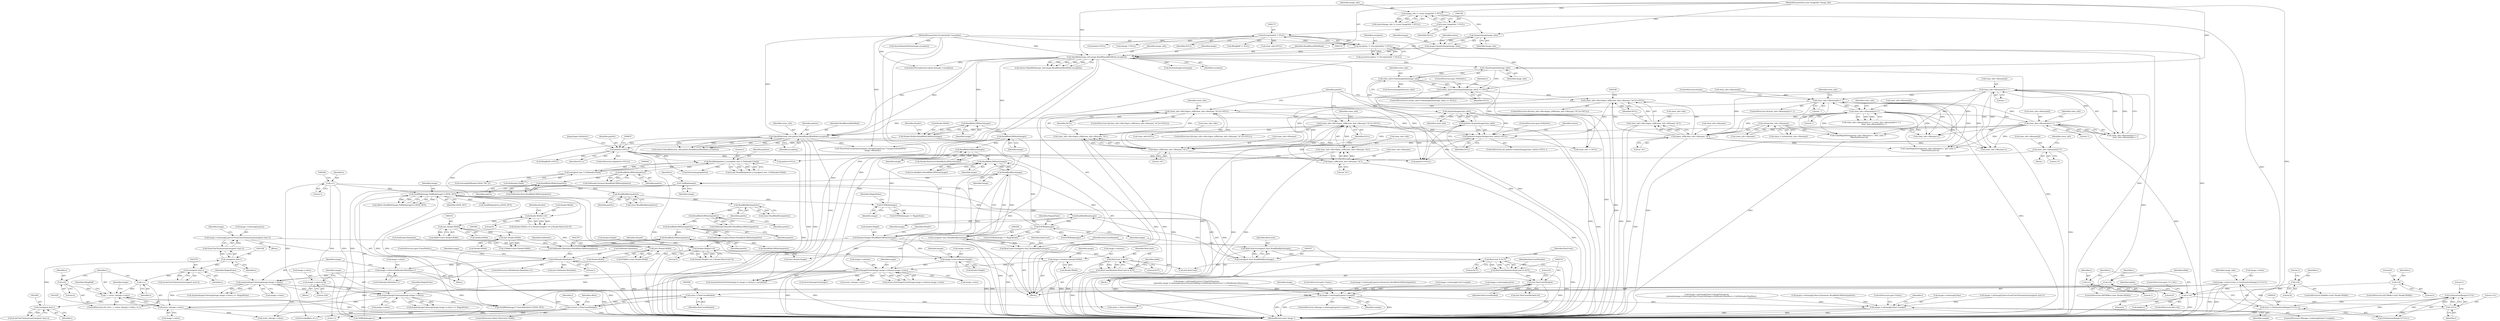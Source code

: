 digraph "0_ImageMagick_f6e9d0d9955e85bdd7540b251cd50d598dacc5e6_7@array" {
"1001048" [label="(Call,image->colormap[i].green=ScaleCharToQuantum((unsigned char) i))"];
"1001056" [label="(Call,ScaleCharToQuantum((unsigned char) i))"];
"1001057" [label="(Call,(unsigned char) i)"];
"1001045" [label="(Call,(unsigned char) i)"];
"1001026" [label="(Call,i < (ssize_t)image->colors)"];
"1001023" [label="(Call,i=0)"];
"1001033" [label="(Call,i++)"];
"1001069" [label="(Call,(unsigned char) i)"];
"1001028" [label="(Call,(ssize_t)image->colors)"];
"1000748" [label="(Call,AcquireImageColormap(image,image->colors))"];
"1000434" [label="(Call,SetImageExtent(image,image->columns,image->rows))"];
"1000332" [label="(Call,EOFBlob(image))"];
"1000328" [label="(Call,ReadBlobByte(image))"];
"1000310" [label="(Call,EOFBlob(image))"];
"1000294" [label="(Call,SeekBlob(image,TellBlob(image)+i,SEEK_SET))"];
"1000297" [label="(Call,TellBlob(image))"];
"1000261" [label="(Call,ReadBlobByte(image))"];
"1000255" [label="(Call,ReadBlobLSBShort(image))"];
"1000229" [label="(Call,ReadBlobLSBShort(image))"];
"1000223" [label="(Call,ReadBlobLSBShort(image))"];
"1000217" [label="(Call,ReadBlobLSBShort(image))"];
"1000189" [label="(Call,OpenBlob(image_info,image,ReadBinaryBlobMode,exception))"];
"1000185" [label="(Call,AcquireImage(image_info))"];
"1000145" [label="(Call,image_info != (const ImageInfo *) NULL)"];
"1000120" [label="(MethodParameterIn,const ImageInfo *image_info)"];
"1000147" [label="(Call,(const ImageInfo *) NULL)"];
"1000183" [label="(Call,image=AcquireImage(image_info))"];
"1000172" [label="(Call,exception != (ExceptionInfo *) NULL)"];
"1000121" [label="(MethodParameterIn,ExceptionInfo *exception)"];
"1000174" [label="(Call,(ExceptionInfo *) NULL)"];
"1000287" [label="(Call,i=(ssize_t) RunCountMasked)"];
"1000289" [label="(Call,(ssize_t) RunCountMasked)"];
"1000273" [label="(Call,(int) RunCountMasked)"];
"1000263" [label="(Call,RunCountMasked=RunCount & 0x7F)"];
"1000265" [label="(Call,RunCount & 0x7F)"];
"1000257" [label="(Call,RunCount=(unsigned char) ReadBlobByte(image))"];
"1000259" [label="(Call,(unsigned char) ReadBlobByte(image))"];
"1000336" [label="(Call,RunCountMasked=RunCount & 0x7F)"];
"1000338" [label="(Call,RunCount & 0x7F)"];
"1000324" [label="(Call,RunCount=(unsigned char) ReadBlobByte(image))"];
"1000326" [label="(Call,(unsigned char) ReadBlobByte(image))"];
"1000278" [label="(Call,i=1)"];
"1000394" [label="(Call,image->columns=Header.Width)"];
"1000378" [label="(Call,(int) Header.Width)"];
"1000365" [label="(Call,(int) Header.Width)"];
"1000352" [label="(Call,(int) Header.Width)"];
"1000233" [label="(Call,Header.Width==0)"];
"1000213" [label="(Call,Header.Width=ReadBlobLSBShort(image))"];
"1000401" [label="(Call,image->rows=Header.Height)"];
"1000239" [label="(Call,Header.Height==0)"];
"1000219" [label="(Call,Header.Height=ReadBlobLSBShort(image))"];
"1000737" [label="(Call,image->colors=PalHeader.MaxIndex+1)"];
"1000731" [label="(Call,PalHeader.MaxIndex<1)"];
"1000696" [label="(Call,PalHeader.MaxIndex=ReadBlobLSBShort(palette))"];
"1000700" [label="(Call,ReadBlobLSBShort(palette))"];
"1000694" [label="(Call,ReadBlobLSBShort(palette))"];
"1000688" [label="(Call,ReadBlobLSBShort(palette))"];
"1000682" [label="(Call,ReadBlobByte(palette))"];
"1000674" [label="(Call,ReadBlobByte(palette))"];
"1000666" [label="(Call,ReadBlobLSBShort(palette))"];
"1000660" [label="(Call,ReadBlobLSBShort(palette))"];
"1000638" [label="(Call,ReadBlob(palette,2,(unsigned char *) PalHeader.FileId))"];
"1000632" [label="(Call,palette!=NULL)"];
"1000612" [label="(Call,OpenBlob(clone_info,palette,ReadBinaryBlobMode,exception))"];
"1000606" [label="(Call,AcquireImage(clone_info))"];
"1000458" [label="(Call,clone_info=CloneImageInfo(image_info))"];
"1000460" [label="(Call,CloneImageInfo(image_info))"];
"1000604" [label="(Call,palette=AcquireImage(clone_info))"];
"1000603" [label="(Call,(palette=AcquireImage(clone_info))==NULL)"];
"1000582" [label="(Call,(clone_info->file=fopen_utf8(clone_info->filename,\"rb\"))==NULL)"];
"1000583" [label="(Call,clone_info->file=fopen_utf8(clone_info->filename,\"rb\"))"];
"1000587" [label="(Call,fopen_utf8(clone_info->filename,\"rb\"))"];
"1000574" [label="(Call,clone_info->filename[i]='\0')"];
"1000567" [label="(Call,fopen_utf8(clone_info->filename,\"rb\"))"];
"1000508" [label="(Call,clone_info->filename[i]==':')"];
"1000501" [label="(Call,clone_info->filename[i]=='\\')"];
"1000493" [label="(Call,clone_info->filename[i]=='/')"];
"1000482" [label="(Call,clone_info->filename[i]=='.')"];
"1000540" [label="(Call,fopen_utf8(clone_info->filename,\"rb\"))"];
"1000468" [label="(Call,strlen(clone_info->filename))"];
"1000562" [label="(Call,(clone_info->file=fopen_utf8(clone_info->filename,\"rb\"))==NULL)"];
"1000563" [label="(Call,clone_info->file=fopen_utf8(clone_info->filename,\"rb\"))"];
"1000535" [label="(Call,(clone_info->file=fopen_utf8(clone_info->filename,\"rb\"))==NULL)"];
"1000536" [label="(Call,clone_info->file=fopen_utf8(clone_info->filename,\"rb\"))"];
"1000457" [label="(Call,(clone_info=CloneImageInfo(image_info)) == NULL)"];
"1000641" [label="(Call,(unsigned char *) PalHeader.FileId)"];
"1000413" [label="(Call,image->colors=(size_t) (GetQuantumRange(1UL*i)+1))"];
"1000417" [label="(Call,(size_t) (GetQuantumRange(1UL*i)+1))"];
"1000420" [label="(Call,GetQuantumRange(1UL*i))"];
"1000421" [label="(Call,1UL*i)"];
"1000387" [label="(Call,i==0)"];
"1000383" [label="(Call,i=1)"];
"1000346" [label="(Call,i=0)"];
"1000357" [label="(Call,i=8)"];
"1000370" [label="(Call,i=4)"];
"1001011" [label="(Call,AcquireImageColormap(image,image->colors))"];
"1001004" [label="(Call,image->colors=256)"];
"1001290" [label="(Call,image->colormap[i].green!=sample)"];
"1001301" [label="(Call,image->colormap[i].blue!=sample)"];
"1000265" [label="(Call,RunCount & 0x7F)"];
"1000739" [label="(Identifier,image)"];
"1000309" [label="(Call,EOFBlob(image) != MagickFalse)"];
"1000299" [label="(Identifier,i)"];
"1000360" [label="(ControlStructure,if(2*ldblk==(int) Header.Width))"];
"1000340" [label="(Literal,0x7F)"];
"1000541" [label="(Call,clone_info->filename)"];
"1000423" [label="(Identifier,i)"];
"1001025" [label="(Literal,0)"];
"1000414" [label="(Call,image->colors)"];
"1001309" [label="(Identifier,sample)"];
"1000635" [label="(Block,)"];
"1000176" [label="(Identifier,NULL)"];
"1000218" [label="(Identifier,image)"];
"1000540" [label="(Call,fopen_utf8(clone_info->filename,\"rb\"))"];
"1000616" [label="(Identifier,exception)"];
"1000749" [label="(Identifier,image)"];
"1000403" [label="(Identifier,image)"];
"1000227" [label="(Identifier,Header)"];
"1000373" [label="(ControlStructure,if(8*ldblk==(int) Header.Width))"];
"1000434" [label="(Call,SetImageExtent(image,image->columns,image->rows))"];
"1000187" [label="(Call,status=OpenBlob(image_info,image,ReadBinaryBlobMode,exception))"];
"1000459" [label="(Identifier,clone_info)"];
"1000394" [label="(Call,image->columns=Header.Width)"];
"1001301" [label="(Call,image->colormap[i].blue!=sample)"];
"1000522" [label="(Call,CopyMagickString(clone_info->filename+i,\".PAL\",(size_t)\n    (MaxTextExtent-i)))"];
"1000237" [label="(Literal,0)"];
"1001395" [label="(Call,SyncAuthenticPixels(image,exception))"];
"1000501" [label="(Call,clone_info->filename[i]=='\\')"];
"1000287" [label="(Call,i=(ssize_t) RunCountMasked)"];
"1000255" [label="(Call,ReadBlobLSBShort(image))"];
"1000264" [label="(Identifier,RunCountMasked)"];
"1000146" [label="(Identifier,image_info)"];
"1000325" [label="(Identifier,RunCount)"];
"1000706" [label="(Call,ReadBlobLSBShort(palette))"];
"1000614" [label="(Identifier,palette)"];
"1000221" [label="(Identifier,Header)"];
"1001432" [label="(Call,ThrowFileException(exception,CorruptImageError,\"UnexpectedEndOfFile\",\n      image->filename))"];
"1000436" [label="(Call,image->columns)"];
"1000229" [label="(Call,ReadBlobLSBShort(image))"];
"1000332" [label="(Call,EOFBlob(image))"];
"1001045" [label="(Call,(unsigned char) i)"];
"1001342" [label="(Call,(ssize_t)image->rows)"];
"1000741" [label="(Call,PalHeader.MaxIndex+1)"];
"1000392" [label="(Identifier,depth)"];
"1000316" [label="(Call,i+1)"];
"1001420" [label="(Call,clone_info != NULL)"];
"1000283" [label="(Call,(int) RunCount)"];
"1000432" [label="(Call,status=SetImageExtent(image,image->columns,image->rows))"];
"1000695" [label="(Identifier,palette)"];
"1000225" [label="(Call,Header.Reserved=ReadBlobLSBShort(image))"];
"1000263" [label="(Call,RunCountMasked=RunCount & 0x7F)"];
"1001107" [label="(Call,(int) Header.Height)"];
"1000534" [label="(ControlStructure,if((clone_info->file=fopen_utf8(clone_info->filename,\"rb\"))==NULL))"];
"1000350" [label="(Call,ldblk==(int) Header.Width)"];
"1000488" [label="(Literal,'.')"];
"1000514" [label="(Literal,':')"];
"1000604" [label="(Call,palette=AcquireImage(clone_info))"];
"1000731" [label="(Call,PalHeader.MaxIndex<1)"];
"1000312" [label="(Identifier,MagickFalse)"];
"1000580" [label="(Literal,'\0')"];
"1001047" [label="(Identifier,i)"];
"1000324" [label="(Call,RunCount=(unsigned char) ReadBlobByte(image))"];
"1000507" [label="(Literal,'\\')"];
"1000730" [label="(ControlStructure,if(PalHeader.MaxIndex<1))"];
"1000582" [label="(Call,(clone_info->file=fopen_utf8(clone_info->filename,\"rb\"))==NULL)"];
"1000509" [label="(Call,clone_info->filename[i])"];
"1000298" [label="(Identifier,image)"];
"1000499" [label="(Literal,'/')"];
"1000563" [label="(Call,clone_info->file=fopen_utf8(clone_info->filename,\"rb\"))"];
"1000388" [label="(Identifier,i)"];
"1000577" [label="(Identifier,clone_info)"];
"1000405" [label="(Call,Header.Height)"];
"1000281" [label="(ControlStructure,if((int) RunCount<0x80))"];
"1000571" [label="(Literal,\"rb\")"];
"1000640" [label="(Literal,2)"];
"1000674" [label="(Call,ReadBlobByte(palette))"];
"1001263" [label="(Call,(ssize_t)image->colors)"];
"1000289" [label="(Call,(ssize_t) RunCountMasked)"];
"1000603" [label="(Call,(palette=AcquireImage(clone_info))==NULL)"];
"1001060" [label="(Call,image->colormap[i].blue=ScaleCharToQuantum((unsigned char) i))"];
"1001059" [label="(Identifier,i)"];
"1000750" [label="(Call,image->colors)"];
"1000352" [label="(Call,(int) Header.Width)"];
"1000595" [label="(Identifier,clone_info)"];
"1000387" [label="(Call,i==0)"];
"1000184" [label="(Identifier,image)"];
"1000188" [label="(Identifier,status)"];
"1000998" [label="(JumpTarget,NoPalette:)"];
"1000338" [label="(Call,RunCount & 0x7F)"];
"1000390" [label="(ControlStructure,goto CUT_KO;)"];
"1000896" [label="(Call,image->colormap[i].green=(Quantum) ReadBlobLSBShort(palette))"];
"1001090" [label="(Call,SeekBlob(image,6 /*sizeof(Header)*/,SEEK_SET))"];
"1000296" [label="(Call,TellBlob(image)+i)"];
"1000536" [label="(Call,clone_info->file=fopen_utf8(clone_info->filename,\"rb\"))"];
"1000214" [label="(Call,Header.Width)"];
"1000800" [label="(Call,(int) PalHeader.MaxIndex)"];
"1000572" [label="(Identifier,NULL)"];
"1000190" [label="(Identifier,image_info)"];
"1000502" [label="(Call,clone_info->filename[i])"];
"1000697" [label="(Call,PalHeader.MaxIndex)"];
"1000419" [label="(Call,GetQuantumRange(1UL*i)+1)"];
"1000492" [label="(Call,clone_info->filename[i]=='/' || clone_info->filename[i]=='\\' ||\n         clone_info->filename[i]==':')"];
"1000185" [label="(Call,AcquireImage(image_info))"];
"1000585" [label="(Identifier,clone_info)"];
"1001279" [label="(Call,image->colormap[i].red!=sample)"];
"1000239" [label="(Call,Header.Height==0)"];
"1000311" [label="(Identifier,image)"];
"1000633" [label="(Identifier,palette)"];
"1000372" [label="(Literal,4)"];
"1000371" [label="(Identifier,i)"];
"1000700" [label="(Call,ReadBlobLSBShort(palette))"];
"1000347" [label="(Identifier,i)"];
"1000220" [label="(Call,Header.Height)"];
"1001057" [label="(Call,(unsigned char) i)"];
"1000460" [label="(Call,CloneImageInfo(image_info))"];
"1000435" [label="(Identifier,image)"];
"1000481" [label="(ControlStructure,if(clone_info->filename[i]=='.'))"];
"1000189" [label="(Call,OpenBlob(image_info,image,ReadBinaryBlobMode,exception))"];
"1000300" [label="(Identifier,SEEK_SET)"];
"1000458" [label="(Call,clone_info=CloneImageInfo(image_info))"];
"1000968" [label="(Call,image->colormap[i].blue=ClampToQuantum\n                (((double)image->colormap[i].blue*QuantumRange+(PalHeader.MaxBlue>>1))/PalHeader.MaxBlue))"];
"1000122" [label="(Block,)"];
"1000583" [label="(Call,clone_info->file=fopen_utf8(clone_info->filename,\"rb\"))"];
"1000523" [label="(Call,clone_info->filename+i)"];
"1001429" [label="(Call,EOFBlob(image))"];
"1000591" [label="(Literal,\"rb\")"];
"1000688" [label="(Call,ReadBlobLSBShort(palette))"];
"1000596" [label="(Call,DestroyImageInfo(clone_info))"];
"1001008" [label="(Literal,256)"];
"1000201" [label="(Call,DestroyImageList(image))"];
"1000947" [label="(Call,image->colormap[i].blue=(Quantum) ReadBlobLSBShort(palette))"];
"1001056" [label="(Call,ScaleCharToQuantum((unsigned char) i))"];
"1000638" [label="(Call,ReadBlob(palette,2,(unsigned char *) PalHeader.FileId))"];
"1000336" [label="(Call,RunCountMasked=RunCount & 0x7F)"];
"1000243" [label="(Literal,0)"];
"1001010" [label="(Call,AcquireImageColormap(image,image->colors) == MagickFalse)"];
"1000321" [label="(Call,(ssize_t) RunCountMasked)"];
"1000213" [label="(Call,Header.Width=ReadBlobLSBShort(image))"];
"1001048" [label="(Call,image->colormap[i].green=ScaleCharToQuantum((unsigned char) i))"];
"1000482" [label="(Call,clone_info->filename[i]=='.')"];
"1000631" [label="(ControlStructure,if(palette!=NULL))"];
"1001027" [label="(Identifier,i)"];
"1000384" [label="(Identifier,i)"];
"1000329" [label="(Identifier,image)"];
"1000383" [label="(Call,i=1)"];
"1000747" [label="(Call,AcquireImageColormap(image,image->colors) == MagickFalse)"];
"1000607" [label="(Identifier,clone_info)"];
"1001049" [label="(Call,image->colormap[i].green)"];
"1000439" [label="(Call,image->rows)"];
"1000376" [label="(Literal,8)"];
"1000461" [label="(Identifier,image_info)"];
"1000639" [label="(Identifier,palette)"];
"1000261" [label="(Call,ReadBlobByte(image))"];
"1000689" [label="(Identifier,palette)"];
"1001352" [label="(Call,QueueAuthenticPixels(image,0,i,image->columns,1,exception))"];
"1000232" [label="(Call,Header.Width==0 || Header.Height==0 || Header.Reserved!=0)"];
"1000550" [label="(Call,clone_info->filename+i)"];
"1000230" [label="(Identifier,image)"];
"1001300" [label="(ControlStructure,if(image->colormap[i].blue!=sample))"];
"1000545" [label="(Identifier,NULL)"];
"1000173" [label="(Identifier,exception)"];
"1000276" [label="(Literal,0)"];
"1000575" [label="(Call,clone_info->filename[i])"];
"1000186" [label="(Identifier,image_info)"];
"1001071" [label="(Identifier,i)"];
"1000191" [label="(Identifier,image)"];
"1000605" [label="(Identifier,palette)"];
"1001005" [label="(Call,image->colors)"];
"1000592" [label="(Identifier,NULL)"];
"1000694" [label="(Call,ReadBlobLSBShort(palette))"];
"1000219" [label="(Call,Header.Height=ReadBlobLSBShort(image))"];
"1000172" [label="(Call,exception != (ExceptionInfo *) NULL)"];
"1000204" [label="(Call,(Image *) NULL)"];
"1000490" [label="(ControlStructure,break;)"];
"1000612" [label="(Call,OpenBlob(clone_info,palette,ReadBinaryBlobMode,exception))"];
"1001402" [label="(Call,BImgBuff != NULL)"];
"1001064" [label="(Identifier,image)"];
"1000562" [label="(Call,(clone_info->file=fopen_utf8(clone_info->filename,\"rb\"))==NULL)"];
"1000380" [label="(Call,Header.Width)"];
"1000365" [label="(Call,(int) Header.Width)"];
"1001034" [label="(Identifier,i)"];
"1000331" [label="(Call,EOFBlob(image) != MagickFalse)"];
"1000696" [label="(Call,PalHeader.MaxIndex=ReadBlobLSBShort(palette))"];
"1000672" [label="(Call,(char) ReadBlobByte(palette))"];
"1000374" [label="(Call,8*ldblk==(int) Header.Width)"];
"1000500" [label="(Call,clone_info->filename[i]=='\\' ||\n         clone_info->filename[i]==':')"];
"1001003" [label="(Block,)"];
"1000361" [label="(Call,2*ldblk==(int) Header.Width)"];
"1000660" [label="(Call,ReadBlobLSBShort(palette))"];
"1000171" [label="(Call,assert(exception != (ExceptionInfo *) NULL))"];
"1000662" [label="(Call,PalHeader.Size=ReadBlobLSBShort(palette))"];
"1000402" [label="(Call,image->rows)"];
"1000466" [label="(Call,(ssize_t) strlen(clone_info->filename))"];
"1000410" [label="(Identifier,image)"];
"1000615" [label="(Identifier,ReadBinaryBlobMode)"];
"1001011" [label="(Call,AcquireImageColormap(image,image->colors))"];
"1000454" [label="(Call,DestroyImageList(image))"];
"1001033" [label="(Call,i++)"];
"1000748" [label="(Call,AcquireImageColormap(image,image->colors))"];
"1001289" [label="(ControlStructure,if(image->colormap[i].green!=sample))"];
"1000648" [label="(Call,strncmp(PalHeader.FileId,\"AH\",2))"];
"1001028" [label="(Call,(ssize_t)image->colors)"];
"1000234" [label="(Call,Header.Width)"];
"1000233" [label="(Call,Header.Width==0)"];
"1000386" [label="(ControlStructure,if(i==0))"];
"1000735" [label="(Literal,1)"];
"1000279" [label="(Identifier,i)"];
"1000398" [label="(Call,Header.Width)"];
"1000683" [label="(Identifier,palette)"];
"1001310" [label="(ControlStructure,goto Finish;)"];
"1000456" [label="(ControlStructure,if ((clone_info=CloneImageInfo(image_info)) == NULL))"];
"1000217" [label="(Call,ReadBlobLSBShort(image))"];
"1000349" [label="(ControlStructure,if(ldblk==(int) Header.Width))"];
"1000701" [label="(Identifier,palette)"];
"1000183" [label="(Call,image=AcquireImage(image_info))"];
"1000611" [label="(Identifier,status)"];
"1000401" [label="(Call,image->rows=Header.Height)"];
"1000272" [label="(Call,(int) RunCountMasked!=0)"];
"1000291" [label="(Identifier,RunCountMasked)"];
"1000413" [label="(Call,image->colors=(size_t) (GetQuantumRange(1UL*i)+1))"];
"1000834" [label="(Call,SeekBlob(palette,j,SEEK_SET))"];
"1000351" [label="(Identifier,ldblk)"];
"1000636" [label="(Call,(void) ReadBlob(palette,2,(unsigned char *) PalHeader.FileId))"];
"1000378" [label="(Call,(int) Header.Width)"];
"1001446" [label="(MethodReturn,static Image *)"];
"1000420" [label="(Call,GetQuantumRange(1UL*i))"];
"1001012" [label="(Identifier,image)"];
"1000483" [label="(Call,clone_info->filename[i])"];
"1001290" [label="(Call,image->colormap[i].green!=sample)"];
"1000564" [label="(Call,clone_info->file)"];
"1000587" [label="(Call,fopen_utf8(clone_info->filename,\"rb\"))"];
"1000174" [label="(Call,(ExceptionInfo *) NULL)"];
"1001298" [label="(Identifier,sample)"];
"1000643" [label="(Call,PalHeader.FileId)"];
"1000704" [label="(Identifier,PalHeader)"];
"1000561" [label="(ControlStructure,if((clone_info->file=fopen_utf8(clone_info->filename,\"rb\"))==NULL))"];
"1000273" [label="(Call,(int) RunCountMasked)"];
"1000149" [label="(Identifier,NULL)"];
"1001016" [label="(Identifier,MagickFalse)"];
"1000192" [label="(Identifier,ReadBinaryBlobMode)"];
"1000428" [label="(Identifier,image_info)"];
"1000257" [label="(Call,RunCount=(unsigned char) ReadBlobByte(image))"];
"1000367" [label="(Call,Header.Width)"];
"1000339" [label="(Identifier,RunCount)"];
"1000223" [label="(Call,ReadBlobLSBShort(image))"];
"1000193" [label="(Identifier,exception)"];
"1000537" [label="(Call,clone_info->file)"];
"1000294" [label="(Call,SeekBlob(image,TellBlob(image)+i,SEEK_SET))"];
"1000266" [label="(Identifier,RunCount)"];
"1000549" [label="(Call,CopyMagickString(clone_info->filename+i,\".pal\",(size_t)\n        (MaxTextExtent-i)))"];
"1000609" [label="(ControlStructure,goto NoPalette;)"];
"1000469" [label="(Call,clone_info->filename)"];
"1000277" [label="(Block,)"];
"1000738" [label="(Call,image->colors)"];
"1000262" [label="(Identifier,image)"];
"1000736" [label="(ControlStructure,goto ErasePalette;)"];
"1000535" [label="(Call,(clone_info->file=fopen_utf8(clone_info->filename,\"rb\"))==NULL)"];
"1000447" [label="(Call,InheritException(exception,&image->exception))"];
"1000328" [label="(Call,ReadBlobByte(image))"];
"1000494" [label="(Call,clone_info->filename[i])"];
"1000732" [label="(Call,PalHeader.MaxIndex)"];
"1000363" [label="(Literal,2)"];
"1000690" [label="(Call,PalHeader.GraphicsMode=ReadBlobLSBShort(palette))"];
"1000357" [label="(Call,i=8)"];
"1001030" [label="(Call,image->colors)"];
"1000667" [label="(Identifier,palette)"];
"1000656" [label="(Call,PalHeader.Version=ReadBlobLSBShort(palette))"];
"1000680" [label="(Call,(char) ReadBlobByte(palette))"];
"1001000" [label="(Call,palette==NULL)"];
"1000389" [label="(Literal,0)"];
"1000275" [label="(Identifier,RunCountMasked)"];
"1001022" [label="(ControlStructure,for (i=0; i < (ssize_t)image->colors; i++))"];
"1000544" [label="(Literal,\"rb\")"];
"1000256" [label="(Identifier,image)"];
"1000588" [label="(Call,clone_info->filename)"];
"1000326" [label="(Call,(unsigned char) ReadBlobByte(image))"];
"1000504" [label="(Identifier,clone_info)"];
"1000241" [label="(Identifier,Header)"];
"1000608" [label="(Identifier,NULL)"];
"1000267" [label="(Literal,0x7F)"];
"1000269" [label="(Identifier,ldblk)"];
"1001026" [label="(Call,i < (ssize_t)image->colors)"];
"1001035" [label="(Block,)"];
"1000462" [label="(Identifier,NULL)"];
"1000292" [label="(Call,offset=SeekBlob(image,TellBlob(image)+i,SEEK_SET))"];
"1000568" [label="(Call,clone_info->filename)"];
"1000465" [label="(Identifier,i)"];
"1000144" [label="(Call,assert(image_info != (const ImageInfo *) NULL))"];
"1000417" [label="(Call,(size_t) (GetQuantumRange(1UL*i)+1))"];
"1000240" [label="(Call,Header.Height)"];
"1000684" [label="(Call,PalHeader.BoardID=ReadBlobLSBShort(palette))"];
"1000293" [label="(Identifier,offset)"];
"1000391" [label="(Call,depth=i)"];
"1000314" [label="(Call,EncodedByte-=i+1)"];
"1000238" [label="(Call,Header.Height==0 || Header.Reserved!=0)"];
"1000395" [label="(Call,image->columns)"];
"1000358" [label="(Identifier,i)"];
"1001040" [label="(Identifier,image)"];
"1000288" [label="(Identifier,i)"];
"1000511" [label="(Identifier,clone_info)"];
"1000463" [label="(ControlStructure,goto NoPalette;)"];
"1000359" [label="(Literal,8)"];
"1000682" [label="(Call,ReadBlobByte(palette))"];
"1000310" [label="(Call,EOFBlob(image))"];
"1000573" [label="(Block,)"];
"1000496" [label="(Identifier,clone_info)"];
"1000337" [label="(Identifier,RunCountMasked)"];
"1000675" [label="(Identifier,palette)"];
"1000334" [label="(Identifier,MagickFalse)"];
"1001024" [label="(Identifier,i)"];
"1001269" [label="(Identifier,i)"];
"1000295" [label="(Identifier,image)"];
"1001044" [label="(Call,ScaleCharToQuantum((unsigned char) i))"];
"1000121" [label="(MethodParameterIn,ExceptionInfo *exception)"];
"1000737" [label="(Call,image->colors=PalHeader.MaxIndex+1)"];
"1000145" [label="(Call,image_info != (const ImageInfo *) NULL)"];
"1000508" [label="(Call,clone_info->filename[i]==':')"];
"1000348" [label="(Literal,0)"];
"1001073" [label="(Identifier,BImgBuff)"];
"1000613" [label="(Identifier,clone_info)"];
"1000346" [label="(Call,i=0)"];
"1000627" [label="(Call,palette=NULL)"];
"1000602" [label="(ControlStructure,if( (palette=AcquireImage(clone_info))==NULL ))"];
"1001023" [label="(Call,i=0)"];
"1000370" [label="(Call,i=4)"];
"1000224" [label="(Identifier,image)"];
"1000493" [label="(Call,clone_info->filename[i]=='/')"];
"1001004" [label="(Call,image->colors=256)"];
"1000574" [label="(Call,clone_info->filename[i]='\0')"];
"1000210" [label="(Call,clone_info=NULL)"];
"1000246" [label="(Identifier,Header)"];
"1000634" [label="(Identifier,NULL)"];
"1000468" [label="(Call,strlen(clone_info->filename))"];
"1000584" [label="(Call,clone_info->file)"];
"1000661" [label="(Identifier,palette)"];
"1001291" [label="(Call,image->colormap[i].green)"];
"1000333" [label="(Identifier,image)"];
"1000421" [label="(Call,1UL*i)"];
"1000632" [label="(Call,palette!=NULL)"];
"1000753" [label="(Identifier,MagickFalse)"];
"1000297" [label="(Call,TellBlob(image))"];
"1000120" [label="(MethodParameterIn,const ImageInfo *image_info)"];
"1000457" [label="(Call,(clone_info=CloneImageInfo(image_info)) == NULL)"];
"1001069" [label="(Call,(unsigned char) i)"];
"1000610" [label="(Call,status=OpenBlob(clone_info,palette,ReadBinaryBlobMode,exception))"];
"1000422" [label="(Literal,1UL)"];
"1000259" [label="(Call,(unsigned char) ReadBlobByte(image))"];
"1000917" [label="(Call,image->colormap[i].green=ClampToQuantum\n                (((double) image->colormap[i].green*QuantumRange+(PalHeader.MaxGreen>>1))/PalHeader.MaxGreen))"];
"1000253" [label="(Call,EncodedByte=ReadBlobLSBShort(image))"];
"1000280" [label="(Literal,1)"];
"1000625" [label="(Call,DestroyImage(palette))"];
"1000354" [label="(Call,Header.Width)"];
"1001302" [label="(Call,image->colormap[i].blue)"];
"1001305" [label="(Identifier,image)"];
"1001068" [label="(Call,ScaleCharToQuantum((unsigned char) i))"];
"1000641" [label="(Call,(unsigned char *) PalHeader.FileId)"];
"1000567" [label="(Call,fopen_utf8(clone_info->filename,\"rb\"))"];
"1000278" [label="(Call,i=1)"];
"1001013" [label="(Call,image->colors)"];
"1000258" [label="(Identifier,RunCount)"];
"1000666" [label="(Call,ReadBlobLSBShort(palette))"];
"1001299" [label="(ControlStructure,goto Finish;)"];
"1000147" [label="(Call,(const ImageInfo *) NULL)"];
"1000581" [label="(ControlStructure,if((clone_info->file=fopen_utf8(clone_info->filename,\"rb\"))==NULL))"];
"1000598" [label="(Call,clone_info=NULL)"];
"1000424" [label="(Literal,1)"];
"1001084" [label="(Call,BImgBuff==NULL)"];
"1000385" [label="(Literal,1)"];
"1000606" [label="(Call,AcquireImage(clone_info))"];
"1000207" [label="(Call,palette=NULL)"];
"1001048" -> "1001035"  [label="AST: "];
"1001048" -> "1001056"  [label="CFG: "];
"1001049" -> "1001048"  [label="AST: "];
"1001056" -> "1001048"  [label="AST: "];
"1001064" -> "1001048"  [label="CFG: "];
"1001048" -> "1001446"  [label="DDG: "];
"1001056" -> "1001048"  [label="DDG: "];
"1001048" -> "1001290"  [label="DDG: "];
"1001056" -> "1001057"  [label="CFG: "];
"1001057" -> "1001056"  [label="AST: "];
"1001057" -> "1001056"  [label="DDG: "];
"1001057" -> "1001059"  [label="CFG: "];
"1001058" -> "1001057"  [label="AST: "];
"1001059" -> "1001057"  [label="AST: "];
"1001045" -> "1001057"  [label="DDG: "];
"1001057" -> "1001069"  [label="DDG: "];
"1001045" -> "1001044"  [label="AST: "];
"1001045" -> "1001047"  [label="CFG: "];
"1001046" -> "1001045"  [label="AST: "];
"1001047" -> "1001045"  [label="AST: "];
"1001044" -> "1001045"  [label="CFG: "];
"1001045" -> "1001044"  [label="DDG: "];
"1001026" -> "1001045"  [label="DDG: "];
"1001026" -> "1001022"  [label="AST: "];
"1001026" -> "1001028"  [label="CFG: "];
"1001027" -> "1001026"  [label="AST: "];
"1001028" -> "1001026"  [label="AST: "];
"1001040" -> "1001026"  [label="CFG: "];
"1001073" -> "1001026"  [label="CFG: "];
"1001026" -> "1001446"  [label="DDG: "];
"1001026" -> "1001446"  [label="DDG: "];
"1001023" -> "1001026"  [label="DDG: "];
"1001033" -> "1001026"  [label="DDG: "];
"1001028" -> "1001026"  [label="DDG: "];
"1001023" -> "1001022"  [label="AST: "];
"1001023" -> "1001025"  [label="CFG: "];
"1001024" -> "1001023"  [label="AST: "];
"1001025" -> "1001023"  [label="AST: "];
"1001027" -> "1001023"  [label="CFG: "];
"1001033" -> "1001022"  [label="AST: "];
"1001033" -> "1001034"  [label="CFG: "];
"1001034" -> "1001033"  [label="AST: "];
"1001027" -> "1001033"  [label="CFG: "];
"1001069" -> "1001033"  [label="DDG: "];
"1001069" -> "1001068"  [label="AST: "];
"1001069" -> "1001071"  [label="CFG: "];
"1001070" -> "1001069"  [label="AST: "];
"1001071" -> "1001069"  [label="AST: "];
"1001068" -> "1001069"  [label="CFG: "];
"1001069" -> "1001068"  [label="DDG: "];
"1001028" -> "1001030"  [label="CFG: "];
"1001029" -> "1001028"  [label="AST: "];
"1001030" -> "1001028"  [label="AST: "];
"1001028" -> "1001446"  [label="DDG: "];
"1000748" -> "1001028"  [label="DDG: "];
"1000413" -> "1001028"  [label="DDG: "];
"1001011" -> "1001028"  [label="DDG: "];
"1001028" -> "1001263"  [label="DDG: "];
"1000748" -> "1000747"  [label="AST: "];
"1000748" -> "1000750"  [label="CFG: "];
"1000749" -> "1000748"  [label="AST: "];
"1000750" -> "1000748"  [label="AST: "];
"1000753" -> "1000748"  [label="CFG: "];
"1000748" -> "1001446"  [label="DDG: "];
"1000748" -> "1000747"  [label="DDG: "];
"1000748" -> "1000747"  [label="DDG: "];
"1000434" -> "1000748"  [label="DDG: "];
"1000737" -> "1000748"  [label="DDG: "];
"1000748" -> "1001011"  [label="DDG: "];
"1000748" -> "1001090"  [label="DDG: "];
"1000748" -> "1001263"  [label="DDG: "];
"1000434" -> "1000432"  [label="AST: "];
"1000434" -> "1000439"  [label="CFG: "];
"1000435" -> "1000434"  [label="AST: "];
"1000436" -> "1000434"  [label="AST: "];
"1000439" -> "1000434"  [label="AST: "];
"1000432" -> "1000434"  [label="CFG: "];
"1000434" -> "1001446"  [label="DDG: "];
"1000434" -> "1001446"  [label="DDG: "];
"1000434" -> "1000432"  [label="DDG: "];
"1000434" -> "1000432"  [label="DDG: "];
"1000434" -> "1000432"  [label="DDG: "];
"1000332" -> "1000434"  [label="DDG: "];
"1000261" -> "1000434"  [label="DDG: "];
"1000394" -> "1000434"  [label="DDG: "];
"1000401" -> "1000434"  [label="DDG: "];
"1000434" -> "1000454"  [label="DDG: "];
"1000434" -> "1001011"  [label="DDG: "];
"1000434" -> "1001090"  [label="DDG: "];
"1000434" -> "1001342"  [label="DDG: "];
"1000434" -> "1001352"  [label="DDG: "];
"1000332" -> "1000331"  [label="AST: "];
"1000332" -> "1000333"  [label="CFG: "];
"1000333" -> "1000332"  [label="AST: "];
"1000334" -> "1000332"  [label="CFG: "];
"1000332" -> "1000255"  [label="DDG: "];
"1000332" -> "1000297"  [label="DDG: "];
"1000332" -> "1000331"  [label="DDG: "];
"1000328" -> "1000332"  [label="DDG: "];
"1000332" -> "1001429"  [label="DDG: "];
"1000328" -> "1000326"  [label="AST: "];
"1000328" -> "1000329"  [label="CFG: "];
"1000329" -> "1000328"  [label="AST: "];
"1000326" -> "1000328"  [label="CFG: "];
"1000328" -> "1000326"  [label="DDG: "];
"1000310" -> "1000328"  [label="DDG: "];
"1000310" -> "1000309"  [label="AST: "];
"1000310" -> "1000311"  [label="CFG: "];
"1000311" -> "1000310"  [label="AST: "];
"1000312" -> "1000310"  [label="CFG: "];
"1000310" -> "1000255"  [label="DDG: "];
"1000310" -> "1000309"  [label="DDG: "];
"1000294" -> "1000310"  [label="DDG: "];
"1000294" -> "1000292"  [label="AST: "];
"1000294" -> "1000300"  [label="CFG: "];
"1000295" -> "1000294"  [label="AST: "];
"1000296" -> "1000294"  [label="AST: "];
"1000300" -> "1000294"  [label="AST: "];
"1000292" -> "1000294"  [label="CFG: "];
"1000294" -> "1001446"  [label="DDG: "];
"1000294" -> "1001446"  [label="DDG: "];
"1000294" -> "1000292"  [label="DDG: "];
"1000294" -> "1000292"  [label="DDG: "];
"1000294" -> "1000292"  [label="DDG: "];
"1000297" -> "1000294"  [label="DDG: "];
"1000287" -> "1000294"  [label="DDG: "];
"1000278" -> "1000294"  [label="DDG: "];
"1000294" -> "1000834"  [label="DDG: "];
"1000294" -> "1001090"  [label="DDG: "];
"1000297" -> "1000296"  [label="AST: "];
"1000297" -> "1000298"  [label="CFG: "];
"1000298" -> "1000297"  [label="AST: "];
"1000299" -> "1000297"  [label="CFG: "];
"1000297" -> "1000296"  [label="DDG: "];
"1000261" -> "1000297"  [label="DDG: "];
"1000261" -> "1000259"  [label="AST: "];
"1000261" -> "1000262"  [label="CFG: "];
"1000262" -> "1000261"  [label="AST: "];
"1000259" -> "1000261"  [label="CFG: "];
"1000261" -> "1000255"  [label="DDG: "];
"1000261" -> "1000259"  [label="DDG: "];
"1000255" -> "1000261"  [label="DDG: "];
"1000261" -> "1001429"  [label="DDG: "];
"1000255" -> "1000253"  [label="AST: "];
"1000255" -> "1000256"  [label="CFG: "];
"1000256" -> "1000255"  [label="AST: "];
"1000253" -> "1000255"  [label="CFG: "];
"1000255" -> "1000253"  [label="DDG: "];
"1000229" -> "1000255"  [label="DDG: "];
"1000229" -> "1000225"  [label="AST: "];
"1000229" -> "1000230"  [label="CFG: "];
"1000230" -> "1000229"  [label="AST: "];
"1000225" -> "1000229"  [label="CFG: "];
"1000229" -> "1000225"  [label="DDG: "];
"1000223" -> "1000229"  [label="DDG: "];
"1000223" -> "1000219"  [label="AST: "];
"1000223" -> "1000224"  [label="CFG: "];
"1000224" -> "1000223"  [label="AST: "];
"1000219" -> "1000223"  [label="CFG: "];
"1000223" -> "1000219"  [label="DDG: "];
"1000217" -> "1000223"  [label="DDG: "];
"1000217" -> "1000213"  [label="AST: "];
"1000217" -> "1000218"  [label="CFG: "];
"1000218" -> "1000217"  [label="AST: "];
"1000213" -> "1000217"  [label="CFG: "];
"1000217" -> "1000213"  [label="DDG: "];
"1000189" -> "1000217"  [label="DDG: "];
"1000189" -> "1000187"  [label="AST: "];
"1000189" -> "1000193"  [label="CFG: "];
"1000190" -> "1000189"  [label="AST: "];
"1000191" -> "1000189"  [label="AST: "];
"1000192" -> "1000189"  [label="AST: "];
"1000193" -> "1000189"  [label="AST: "];
"1000187" -> "1000189"  [label="CFG: "];
"1000189" -> "1001446"  [label="DDG: "];
"1000189" -> "1001446"  [label="DDG: "];
"1000189" -> "1001446"  [label="DDG: "];
"1000189" -> "1000187"  [label="DDG: "];
"1000189" -> "1000187"  [label="DDG: "];
"1000189" -> "1000187"  [label="DDG: "];
"1000189" -> "1000187"  [label="DDG: "];
"1000185" -> "1000189"  [label="DDG: "];
"1000120" -> "1000189"  [label="DDG: "];
"1000183" -> "1000189"  [label="DDG: "];
"1000172" -> "1000189"  [label="DDG: "];
"1000121" -> "1000189"  [label="DDG: "];
"1000189" -> "1000201"  [label="DDG: "];
"1000189" -> "1000447"  [label="DDG: "];
"1000189" -> "1000460"  [label="DDG: "];
"1000189" -> "1000612"  [label="DDG: "];
"1000189" -> "1000612"  [label="DDG: "];
"1000189" -> "1001352"  [label="DDG: "];
"1000189" -> "1001432"  [label="DDG: "];
"1000185" -> "1000183"  [label="AST: "];
"1000185" -> "1000186"  [label="CFG: "];
"1000186" -> "1000185"  [label="AST: "];
"1000183" -> "1000185"  [label="CFG: "];
"1000185" -> "1000183"  [label="DDG: "];
"1000145" -> "1000185"  [label="DDG: "];
"1000120" -> "1000185"  [label="DDG: "];
"1000145" -> "1000144"  [label="AST: "];
"1000145" -> "1000147"  [label="CFG: "];
"1000146" -> "1000145"  [label="AST: "];
"1000147" -> "1000145"  [label="AST: "];
"1000144" -> "1000145"  [label="CFG: "];
"1000145" -> "1001446"  [label="DDG: "];
"1000145" -> "1000144"  [label="DDG: "];
"1000145" -> "1000144"  [label="DDG: "];
"1000120" -> "1000145"  [label="DDG: "];
"1000147" -> "1000145"  [label="DDG: "];
"1000120" -> "1000119"  [label="AST: "];
"1000120" -> "1001446"  [label="DDG: "];
"1000120" -> "1000460"  [label="DDG: "];
"1000147" -> "1000149"  [label="CFG: "];
"1000148" -> "1000147"  [label="AST: "];
"1000149" -> "1000147"  [label="AST: "];
"1000147" -> "1000174"  [label="DDG: "];
"1000183" -> "1000122"  [label="AST: "];
"1000184" -> "1000183"  [label="AST: "];
"1000188" -> "1000183"  [label="CFG: "];
"1000183" -> "1001446"  [label="DDG: "];
"1000172" -> "1000171"  [label="AST: "];
"1000172" -> "1000174"  [label="CFG: "];
"1000173" -> "1000172"  [label="AST: "];
"1000174" -> "1000172"  [label="AST: "];
"1000171" -> "1000172"  [label="CFG: "];
"1000172" -> "1001446"  [label="DDG: "];
"1000172" -> "1000171"  [label="DDG: "];
"1000172" -> "1000171"  [label="DDG: "];
"1000121" -> "1000172"  [label="DDG: "];
"1000174" -> "1000172"  [label="DDG: "];
"1000121" -> "1000119"  [label="AST: "];
"1000121" -> "1001446"  [label="DDG: "];
"1000121" -> "1000447"  [label="DDG: "];
"1000121" -> "1000612"  [label="DDG: "];
"1000121" -> "1001352"  [label="DDG: "];
"1000121" -> "1001395"  [label="DDG: "];
"1000121" -> "1001432"  [label="DDG: "];
"1000174" -> "1000176"  [label="CFG: "];
"1000175" -> "1000174"  [label="AST: "];
"1000176" -> "1000174"  [label="AST: "];
"1000174" -> "1000204"  [label="DDG: "];
"1000174" -> "1000207"  [label="DDG: "];
"1000174" -> "1000210"  [label="DDG: "];
"1000174" -> "1000457"  [label="DDG: "];
"1000174" -> "1001402"  [label="DDG: "];
"1000287" -> "1000281"  [label="AST: "];
"1000287" -> "1000289"  [label="CFG: "];
"1000288" -> "1000287"  [label="AST: "];
"1000289" -> "1000287"  [label="AST: "];
"1000293" -> "1000287"  [label="CFG: "];
"1000287" -> "1001446"  [label="DDG: "];
"1000289" -> "1000287"  [label="DDG: "];
"1000287" -> "1000296"  [label="DDG: "];
"1000287" -> "1000314"  [label="DDG: "];
"1000287" -> "1000316"  [label="DDG: "];
"1000289" -> "1000291"  [label="CFG: "];
"1000290" -> "1000289"  [label="AST: "];
"1000291" -> "1000289"  [label="AST: "];
"1000273" -> "1000289"  [label="DDG: "];
"1000289" -> "1000321"  [label="DDG: "];
"1000273" -> "1000272"  [label="AST: "];
"1000273" -> "1000275"  [label="CFG: "];
"1000274" -> "1000273"  [label="AST: "];
"1000275" -> "1000273"  [label="AST: "];
"1000276" -> "1000273"  [label="CFG: "];
"1000273" -> "1001446"  [label="DDG: "];
"1000273" -> "1000272"  [label="DDG: "];
"1000263" -> "1000273"  [label="DDG: "];
"1000336" -> "1000273"  [label="DDG: "];
"1000273" -> "1000321"  [label="DDG: "];
"1000263" -> "1000122"  [label="AST: "];
"1000263" -> "1000265"  [label="CFG: "];
"1000264" -> "1000263"  [label="AST: "];
"1000265" -> "1000263"  [label="AST: "];
"1000269" -> "1000263"  [label="CFG: "];
"1000263" -> "1001446"  [label="DDG: "];
"1000265" -> "1000263"  [label="DDG: "];
"1000265" -> "1000263"  [label="DDG: "];
"1000265" -> "1000267"  [label="CFG: "];
"1000266" -> "1000265"  [label="AST: "];
"1000267" -> "1000265"  [label="AST: "];
"1000265" -> "1001446"  [label="DDG: "];
"1000257" -> "1000265"  [label="DDG: "];
"1000265" -> "1000283"  [label="DDG: "];
"1000257" -> "1000122"  [label="AST: "];
"1000257" -> "1000259"  [label="CFG: "];
"1000258" -> "1000257"  [label="AST: "];
"1000259" -> "1000257"  [label="AST: "];
"1000264" -> "1000257"  [label="CFG: "];
"1000257" -> "1001446"  [label="DDG: "];
"1000259" -> "1000257"  [label="DDG: "];
"1000260" -> "1000259"  [label="AST: "];
"1000259" -> "1001446"  [label="DDG: "];
"1000336" -> "1000277"  [label="AST: "];
"1000336" -> "1000338"  [label="CFG: "];
"1000337" -> "1000336"  [label="AST: "];
"1000338" -> "1000336"  [label="AST: "];
"1000274" -> "1000336"  [label="CFG: "];
"1000336" -> "1001446"  [label="DDG: "];
"1000338" -> "1000336"  [label="DDG: "];
"1000338" -> "1000336"  [label="DDG: "];
"1000338" -> "1000340"  [label="CFG: "];
"1000339" -> "1000338"  [label="AST: "];
"1000340" -> "1000338"  [label="AST: "];
"1000338" -> "1001446"  [label="DDG: "];
"1000338" -> "1000283"  [label="DDG: "];
"1000324" -> "1000338"  [label="DDG: "];
"1000324" -> "1000277"  [label="AST: "];
"1000324" -> "1000326"  [label="CFG: "];
"1000325" -> "1000324"  [label="AST: "];
"1000326" -> "1000324"  [label="AST: "];
"1000333" -> "1000324"  [label="CFG: "];
"1000324" -> "1001446"  [label="DDG: "];
"1000326" -> "1000324"  [label="DDG: "];
"1000327" -> "1000326"  [label="AST: "];
"1000326" -> "1001446"  [label="DDG: "];
"1000278" -> "1000277"  [label="AST: "];
"1000278" -> "1000280"  [label="CFG: "];
"1000279" -> "1000278"  [label="AST: "];
"1000280" -> "1000278"  [label="AST: "];
"1000284" -> "1000278"  [label="CFG: "];
"1000278" -> "1000296"  [label="DDG: "];
"1000278" -> "1000314"  [label="DDG: "];
"1000278" -> "1000316"  [label="DDG: "];
"1000394" -> "1000122"  [label="AST: "];
"1000394" -> "1000398"  [label="CFG: "];
"1000395" -> "1000394"  [label="AST: "];
"1000398" -> "1000394"  [label="AST: "];
"1000403" -> "1000394"  [label="CFG: "];
"1000394" -> "1001446"  [label="DDG: "];
"1000394" -> "1001446"  [label="DDG: "];
"1000378" -> "1000394"  [label="DDG: "];
"1000378" -> "1000374"  [label="AST: "];
"1000378" -> "1000380"  [label="CFG: "];
"1000379" -> "1000378"  [label="AST: "];
"1000380" -> "1000378"  [label="AST: "];
"1000374" -> "1000378"  [label="CFG: "];
"1000378" -> "1000352"  [label="DDG: "];
"1000378" -> "1000374"  [label="DDG: "];
"1000365" -> "1000378"  [label="DDG: "];
"1000365" -> "1000361"  [label="AST: "];
"1000365" -> "1000367"  [label="CFG: "];
"1000366" -> "1000365"  [label="AST: "];
"1000367" -> "1000365"  [label="AST: "];
"1000361" -> "1000365"  [label="CFG: "];
"1000365" -> "1000361"  [label="DDG: "];
"1000352" -> "1000365"  [label="DDG: "];
"1000352" -> "1000350"  [label="AST: "];
"1000352" -> "1000354"  [label="CFG: "];
"1000353" -> "1000352"  [label="AST: "];
"1000354" -> "1000352"  [label="AST: "];
"1000350" -> "1000352"  [label="CFG: "];
"1000352" -> "1000350"  [label="DDG: "];
"1000233" -> "1000352"  [label="DDG: "];
"1000233" -> "1000232"  [label="AST: "];
"1000233" -> "1000237"  [label="CFG: "];
"1000234" -> "1000233"  [label="AST: "];
"1000237" -> "1000233"  [label="AST: "];
"1000241" -> "1000233"  [label="CFG: "];
"1000232" -> "1000233"  [label="CFG: "];
"1000233" -> "1000232"  [label="DDG: "];
"1000233" -> "1000232"  [label="DDG: "];
"1000213" -> "1000233"  [label="DDG: "];
"1000213" -> "1000122"  [label="AST: "];
"1000214" -> "1000213"  [label="AST: "];
"1000221" -> "1000213"  [label="CFG: "];
"1000401" -> "1000122"  [label="AST: "];
"1000401" -> "1000405"  [label="CFG: "];
"1000402" -> "1000401"  [label="AST: "];
"1000405" -> "1000401"  [label="AST: "];
"1000410" -> "1000401"  [label="CFG: "];
"1000401" -> "1001446"  [label="DDG: "];
"1000401" -> "1001446"  [label="DDG: "];
"1000239" -> "1000401"  [label="DDG: "];
"1000219" -> "1000401"  [label="DDG: "];
"1000239" -> "1000238"  [label="AST: "];
"1000239" -> "1000243"  [label="CFG: "];
"1000240" -> "1000239"  [label="AST: "];
"1000243" -> "1000239"  [label="AST: "];
"1000246" -> "1000239"  [label="CFG: "];
"1000238" -> "1000239"  [label="CFG: "];
"1000239" -> "1000238"  [label="DDG: "];
"1000239" -> "1000238"  [label="DDG: "];
"1000219" -> "1000239"  [label="DDG: "];
"1000239" -> "1001107"  [label="DDG: "];
"1000219" -> "1000122"  [label="AST: "];
"1000220" -> "1000219"  [label="AST: "];
"1000227" -> "1000219"  [label="CFG: "];
"1000219" -> "1001107"  [label="DDG: "];
"1000737" -> "1000635"  [label="AST: "];
"1000737" -> "1000741"  [label="CFG: "];
"1000738" -> "1000737"  [label="AST: "];
"1000741" -> "1000737"  [label="AST: "];
"1000749" -> "1000737"  [label="CFG: "];
"1000737" -> "1001446"  [label="DDG: "];
"1000731" -> "1000737"  [label="DDG: "];
"1000731" -> "1000730"  [label="AST: "];
"1000731" -> "1000735"  [label="CFG: "];
"1000732" -> "1000731"  [label="AST: "];
"1000735" -> "1000731"  [label="AST: "];
"1000736" -> "1000731"  [label="CFG: "];
"1000739" -> "1000731"  [label="CFG: "];
"1000731" -> "1001446"  [label="DDG: "];
"1000731" -> "1001446"  [label="DDG: "];
"1000696" -> "1000731"  [label="DDG: "];
"1000731" -> "1000741"  [label="DDG: "];
"1000731" -> "1000800"  [label="DDG: "];
"1000696" -> "1000635"  [label="AST: "];
"1000696" -> "1000700"  [label="CFG: "];
"1000697" -> "1000696"  [label="AST: "];
"1000700" -> "1000696"  [label="AST: "];
"1000704" -> "1000696"  [label="CFG: "];
"1000700" -> "1000696"  [label="DDG: "];
"1000700" -> "1000701"  [label="CFG: "];
"1000701" -> "1000700"  [label="AST: "];
"1000694" -> "1000700"  [label="DDG: "];
"1000700" -> "1000706"  [label="DDG: "];
"1000694" -> "1000690"  [label="AST: "];
"1000694" -> "1000695"  [label="CFG: "];
"1000695" -> "1000694"  [label="AST: "];
"1000690" -> "1000694"  [label="CFG: "];
"1000694" -> "1000690"  [label="DDG: "];
"1000688" -> "1000694"  [label="DDG: "];
"1000688" -> "1000684"  [label="AST: "];
"1000688" -> "1000689"  [label="CFG: "];
"1000689" -> "1000688"  [label="AST: "];
"1000684" -> "1000688"  [label="CFG: "];
"1000688" -> "1000684"  [label="DDG: "];
"1000682" -> "1000688"  [label="DDG: "];
"1000682" -> "1000680"  [label="AST: "];
"1000682" -> "1000683"  [label="CFG: "];
"1000683" -> "1000682"  [label="AST: "];
"1000680" -> "1000682"  [label="CFG: "];
"1000682" -> "1000680"  [label="DDG: "];
"1000674" -> "1000682"  [label="DDG: "];
"1000674" -> "1000672"  [label="AST: "];
"1000674" -> "1000675"  [label="CFG: "];
"1000675" -> "1000674"  [label="AST: "];
"1000672" -> "1000674"  [label="CFG: "];
"1000674" -> "1000672"  [label="DDG: "];
"1000666" -> "1000674"  [label="DDG: "];
"1000666" -> "1000662"  [label="AST: "];
"1000666" -> "1000667"  [label="CFG: "];
"1000667" -> "1000666"  [label="AST: "];
"1000662" -> "1000666"  [label="CFG: "];
"1000666" -> "1000662"  [label="DDG: "];
"1000660" -> "1000666"  [label="DDG: "];
"1000660" -> "1000656"  [label="AST: "];
"1000660" -> "1000661"  [label="CFG: "];
"1000661" -> "1000660"  [label="AST: "];
"1000656" -> "1000660"  [label="CFG: "];
"1000660" -> "1000656"  [label="DDG: "];
"1000638" -> "1000660"  [label="DDG: "];
"1000638" -> "1000636"  [label="AST: "];
"1000638" -> "1000641"  [label="CFG: "];
"1000639" -> "1000638"  [label="AST: "];
"1000640" -> "1000638"  [label="AST: "];
"1000641" -> "1000638"  [label="AST: "];
"1000636" -> "1000638"  [label="CFG: "];
"1000638" -> "1001446"  [label="DDG: "];
"1000638" -> "1000625"  [label="DDG: "];
"1000638" -> "1000636"  [label="DDG: "];
"1000638" -> "1000636"  [label="DDG: "];
"1000638" -> "1000636"  [label="DDG: "];
"1000632" -> "1000638"  [label="DDG: "];
"1000641" -> "1000638"  [label="DDG: "];
"1000632" -> "1000631"  [label="AST: "];
"1000632" -> "1000634"  [label="CFG: "];
"1000633" -> "1000632"  [label="AST: "];
"1000634" -> "1000632"  [label="AST: "];
"1000637" -> "1000632"  [label="CFG: "];
"1000998" -> "1000632"  [label="CFG: "];
"1000632" -> "1001446"  [label="DDG: "];
"1000632" -> "1000627"  [label="DDG: "];
"1000612" -> "1000632"  [label="DDG: "];
"1000603" -> "1000632"  [label="DDG: "];
"1000632" -> "1001000"  [label="DDG: "];
"1000632" -> "1001000"  [label="DDG: "];
"1000632" -> "1001084"  [label="DDG: "];
"1000612" -> "1000610"  [label="AST: "];
"1000612" -> "1000616"  [label="CFG: "];
"1000613" -> "1000612"  [label="AST: "];
"1000614" -> "1000612"  [label="AST: "];
"1000615" -> "1000612"  [label="AST: "];
"1000616" -> "1000612"  [label="AST: "];
"1000610" -> "1000612"  [label="CFG: "];
"1000612" -> "1001446"  [label="DDG: "];
"1000612" -> "1001446"  [label="DDG: "];
"1000612" -> "1000610"  [label="DDG: "];
"1000612" -> "1000610"  [label="DDG: "];
"1000612" -> "1000610"  [label="DDG: "];
"1000612" -> "1000610"  [label="DDG: "];
"1000606" -> "1000612"  [label="DDG: "];
"1000604" -> "1000612"  [label="DDG: "];
"1000612" -> "1000625"  [label="DDG: "];
"1000612" -> "1001352"  [label="DDG: "];
"1000612" -> "1001420"  [label="DDG: "];
"1000612" -> "1001432"  [label="DDG: "];
"1000606" -> "1000604"  [label="AST: "];
"1000606" -> "1000607"  [label="CFG: "];
"1000607" -> "1000606"  [label="AST: "];
"1000604" -> "1000606"  [label="CFG: "];
"1000606" -> "1000603"  [label="DDG: "];
"1000606" -> "1000604"  [label="DDG: "];
"1000458" -> "1000606"  [label="DDG: "];
"1000606" -> "1001420"  [label="DDG: "];
"1000458" -> "1000457"  [label="AST: "];
"1000458" -> "1000460"  [label="CFG: "];
"1000459" -> "1000458"  [label="AST: "];
"1000460" -> "1000458"  [label="AST: "];
"1000462" -> "1000458"  [label="CFG: "];
"1000458" -> "1001446"  [label="DDG: "];
"1000458" -> "1000457"  [label="DDG: "];
"1000460" -> "1000458"  [label="DDG: "];
"1000458" -> "1000596"  [label="DDG: "];
"1000458" -> "1001420"  [label="DDG: "];
"1000460" -> "1000461"  [label="CFG: "];
"1000461" -> "1000460"  [label="AST: "];
"1000460" -> "1001446"  [label="DDG: "];
"1000460" -> "1000457"  [label="DDG: "];
"1000604" -> "1000603"  [label="AST: "];
"1000605" -> "1000604"  [label="AST: "];
"1000608" -> "1000604"  [label="CFG: "];
"1000604" -> "1001446"  [label="DDG: "];
"1000604" -> "1000603"  [label="DDG: "];
"1000604" -> "1001000"  [label="DDG: "];
"1000603" -> "1000602"  [label="AST: "];
"1000603" -> "1000608"  [label="CFG: "];
"1000608" -> "1000603"  [label="AST: "];
"1000609" -> "1000603"  [label="CFG: "];
"1000611" -> "1000603"  [label="CFG: "];
"1000603" -> "1001446"  [label="DDG: "];
"1000582" -> "1000603"  [label="DDG: "];
"1000562" -> "1000603"  [label="DDG: "];
"1000535" -> "1000603"  [label="DDG: "];
"1000603" -> "1000627"  [label="DDG: "];
"1000603" -> "1001000"  [label="DDG: "];
"1000582" -> "1000581"  [label="AST: "];
"1000582" -> "1000592"  [label="CFG: "];
"1000583" -> "1000582"  [label="AST: "];
"1000592" -> "1000582"  [label="AST: "];
"1000595" -> "1000582"  [label="CFG: "];
"1000605" -> "1000582"  [label="CFG: "];
"1000582" -> "1001446"  [label="DDG: "];
"1000583" -> "1000582"  [label="DDG: "];
"1000587" -> "1000582"  [label="DDG: "];
"1000587" -> "1000582"  [label="DDG: "];
"1000562" -> "1000582"  [label="DDG: "];
"1000582" -> "1000598"  [label="DDG: "];
"1000582" -> "1001000"  [label="DDG: "];
"1000583" -> "1000587"  [label="CFG: "];
"1000584" -> "1000583"  [label="AST: "];
"1000587" -> "1000583"  [label="AST: "];
"1000592" -> "1000583"  [label="CFG: "];
"1000583" -> "1001446"  [label="DDG: "];
"1000583" -> "1001446"  [label="DDG: "];
"1000587" -> "1000583"  [label="DDG: "];
"1000587" -> "1000583"  [label="DDG: "];
"1000587" -> "1000591"  [label="CFG: "];
"1000588" -> "1000587"  [label="AST: "];
"1000591" -> "1000587"  [label="AST: "];
"1000587" -> "1001446"  [label="DDG: "];
"1000574" -> "1000587"  [label="DDG: "];
"1000567" -> "1000587"  [label="DDG: "];
"1000574" -> "1000573"  [label="AST: "];
"1000574" -> "1000580"  [label="CFG: "];
"1000575" -> "1000574"  [label="AST: "];
"1000580" -> "1000574"  [label="AST: "];
"1000585" -> "1000574"  [label="CFG: "];
"1000574" -> "1001446"  [label="DDG: "];
"1000567" -> "1000563"  [label="AST: "];
"1000567" -> "1000571"  [label="CFG: "];
"1000568" -> "1000567"  [label="AST: "];
"1000571" -> "1000567"  [label="AST: "];
"1000563" -> "1000567"  [label="CFG: "];
"1000567" -> "1001446"  [label="DDG: "];
"1000567" -> "1000562"  [label="DDG: "];
"1000567" -> "1000562"  [label="DDG: "];
"1000567" -> "1000563"  [label="DDG: "];
"1000567" -> "1000563"  [label="DDG: "];
"1000508" -> "1000567"  [label="DDG: "];
"1000493" -> "1000567"  [label="DDG: "];
"1000482" -> "1000567"  [label="DDG: "];
"1000501" -> "1000567"  [label="DDG: "];
"1000540" -> "1000567"  [label="DDG: "];
"1000508" -> "1000500"  [label="AST: "];
"1000508" -> "1000514"  [label="CFG: "];
"1000509" -> "1000508"  [label="AST: "];
"1000514" -> "1000508"  [label="AST: "];
"1000500" -> "1000508"  [label="CFG: "];
"1000508" -> "1001446"  [label="DDG: "];
"1000508" -> "1000482"  [label="DDG: "];
"1000508" -> "1000500"  [label="DDG: "];
"1000508" -> "1000500"  [label="DDG: "];
"1000501" -> "1000508"  [label="DDG: "];
"1000508" -> "1000522"  [label="DDG: "];
"1000508" -> "1000523"  [label="DDG: "];
"1000508" -> "1000540"  [label="DDG: "];
"1000508" -> "1000549"  [label="DDG: "];
"1000508" -> "1000550"  [label="DDG: "];
"1000501" -> "1000500"  [label="AST: "];
"1000501" -> "1000507"  [label="CFG: "];
"1000502" -> "1000501"  [label="AST: "];
"1000507" -> "1000501"  [label="AST: "];
"1000511" -> "1000501"  [label="CFG: "];
"1000500" -> "1000501"  [label="CFG: "];
"1000501" -> "1001446"  [label="DDG: "];
"1000501" -> "1000482"  [label="DDG: "];
"1000501" -> "1000500"  [label="DDG: "];
"1000501" -> "1000500"  [label="DDG: "];
"1000493" -> "1000501"  [label="DDG: "];
"1000501" -> "1000522"  [label="DDG: "];
"1000501" -> "1000523"  [label="DDG: "];
"1000501" -> "1000540"  [label="DDG: "];
"1000501" -> "1000549"  [label="DDG: "];
"1000501" -> "1000550"  [label="DDG: "];
"1000493" -> "1000492"  [label="AST: "];
"1000493" -> "1000499"  [label="CFG: "];
"1000494" -> "1000493"  [label="AST: "];
"1000499" -> "1000493"  [label="AST: "];
"1000504" -> "1000493"  [label="CFG: "];
"1000492" -> "1000493"  [label="CFG: "];
"1000493" -> "1001446"  [label="DDG: "];
"1000493" -> "1000482"  [label="DDG: "];
"1000493" -> "1000492"  [label="DDG: "];
"1000493" -> "1000492"  [label="DDG: "];
"1000482" -> "1000493"  [label="DDG: "];
"1000493" -> "1000522"  [label="DDG: "];
"1000493" -> "1000523"  [label="DDG: "];
"1000493" -> "1000540"  [label="DDG: "];
"1000493" -> "1000549"  [label="DDG: "];
"1000493" -> "1000550"  [label="DDG: "];
"1000482" -> "1000481"  [label="AST: "];
"1000482" -> "1000488"  [label="CFG: "];
"1000483" -> "1000482"  [label="AST: "];
"1000488" -> "1000482"  [label="AST: "];
"1000490" -> "1000482"  [label="CFG: "];
"1000496" -> "1000482"  [label="CFG: "];
"1000482" -> "1001446"  [label="DDG: "];
"1000482" -> "1001446"  [label="DDG: "];
"1000482" -> "1000522"  [label="DDG: "];
"1000482" -> "1000523"  [label="DDG: "];
"1000482" -> "1000540"  [label="DDG: "];
"1000482" -> "1000549"  [label="DDG: "];
"1000482" -> "1000550"  [label="DDG: "];
"1000540" -> "1000536"  [label="AST: "];
"1000540" -> "1000544"  [label="CFG: "];
"1000541" -> "1000540"  [label="AST: "];
"1000544" -> "1000540"  [label="AST: "];
"1000536" -> "1000540"  [label="CFG: "];
"1000540" -> "1001446"  [label="DDG: "];
"1000540" -> "1000535"  [label="DDG: "];
"1000540" -> "1000535"  [label="DDG: "];
"1000540" -> "1000536"  [label="DDG: "];
"1000540" -> "1000536"  [label="DDG: "];
"1000468" -> "1000540"  [label="DDG: "];
"1000540" -> "1000549"  [label="DDG: "];
"1000540" -> "1000550"  [label="DDG: "];
"1000468" -> "1000466"  [label="AST: "];
"1000468" -> "1000469"  [label="CFG: "];
"1000469" -> "1000468"  [label="AST: "];
"1000466" -> "1000468"  [label="CFG: "];
"1000468" -> "1000466"  [label="DDG: "];
"1000468" -> "1000522"  [label="DDG: "];
"1000468" -> "1000523"  [label="DDG: "];
"1000562" -> "1000561"  [label="AST: "];
"1000562" -> "1000572"  [label="CFG: "];
"1000563" -> "1000562"  [label="AST: "];
"1000572" -> "1000562"  [label="AST: "];
"1000577" -> "1000562"  [label="CFG: "];
"1000605" -> "1000562"  [label="CFG: "];
"1000562" -> "1001446"  [label="DDG: "];
"1000563" -> "1000562"  [label="DDG: "];
"1000535" -> "1000562"  [label="DDG: "];
"1000564" -> "1000563"  [label="AST: "];
"1000572" -> "1000563"  [label="CFG: "];
"1000563" -> "1001446"  [label="DDG: "];
"1000563" -> "1001446"  [label="DDG: "];
"1000535" -> "1000534"  [label="AST: "];
"1000535" -> "1000545"  [label="CFG: "];
"1000536" -> "1000535"  [label="AST: "];
"1000545" -> "1000535"  [label="AST: "];
"1000548" -> "1000535"  [label="CFG: "];
"1000605" -> "1000535"  [label="CFG: "];
"1000535" -> "1001446"  [label="DDG: "];
"1000536" -> "1000535"  [label="DDG: "];
"1000457" -> "1000535"  [label="DDG: "];
"1000537" -> "1000536"  [label="AST: "];
"1000545" -> "1000536"  [label="CFG: "];
"1000536" -> "1001446"  [label="DDG: "];
"1000536" -> "1001446"  [label="DDG: "];
"1000457" -> "1000456"  [label="AST: "];
"1000457" -> "1000462"  [label="CFG: "];
"1000462" -> "1000457"  [label="AST: "];
"1000463" -> "1000457"  [label="CFG: "];
"1000465" -> "1000457"  [label="CFG: "];
"1000457" -> "1001446"  [label="DDG: "];
"1000457" -> "1001000"  [label="DDG: "];
"1000641" -> "1000643"  [label="CFG: "];
"1000642" -> "1000641"  [label="AST: "];
"1000643" -> "1000641"  [label="AST: "];
"1000641" -> "1000648"  [label="DDG: "];
"1000413" -> "1000122"  [label="AST: "];
"1000413" -> "1000417"  [label="CFG: "];
"1000414" -> "1000413"  [label="AST: "];
"1000417" -> "1000413"  [label="AST: "];
"1000428" -> "1000413"  [label="CFG: "];
"1000413" -> "1001446"  [label="DDG: "];
"1000413" -> "1001446"  [label="DDG: "];
"1000417" -> "1000413"  [label="DDG: "];
"1000413" -> "1001263"  [label="DDG: "];
"1000417" -> "1000419"  [label="CFG: "];
"1000418" -> "1000417"  [label="AST: "];
"1000419" -> "1000417"  [label="AST: "];
"1000417" -> "1001446"  [label="DDG: "];
"1000420" -> "1000417"  [label="DDG: "];
"1000420" -> "1000419"  [label="AST: "];
"1000420" -> "1000421"  [label="CFG: "];
"1000421" -> "1000420"  [label="AST: "];
"1000424" -> "1000420"  [label="CFG: "];
"1000420" -> "1001446"  [label="DDG: "];
"1000420" -> "1000419"  [label="DDG: "];
"1000421" -> "1000420"  [label="DDG: "];
"1000421" -> "1000420"  [label="DDG: "];
"1000421" -> "1000423"  [label="CFG: "];
"1000422" -> "1000421"  [label="AST: "];
"1000423" -> "1000421"  [label="AST: "];
"1000421" -> "1001446"  [label="DDG: "];
"1000387" -> "1000421"  [label="DDG: "];
"1000387" -> "1000386"  [label="AST: "];
"1000387" -> "1000389"  [label="CFG: "];
"1000388" -> "1000387"  [label="AST: "];
"1000389" -> "1000387"  [label="AST: "];
"1000390" -> "1000387"  [label="CFG: "];
"1000392" -> "1000387"  [label="CFG: "];
"1000387" -> "1001446"  [label="DDG: "];
"1000383" -> "1000387"  [label="DDG: "];
"1000346" -> "1000387"  [label="DDG: "];
"1000357" -> "1000387"  [label="DDG: "];
"1000370" -> "1000387"  [label="DDG: "];
"1000387" -> "1000391"  [label="DDG: "];
"1000383" -> "1000373"  [label="AST: "];
"1000383" -> "1000385"  [label="CFG: "];
"1000384" -> "1000383"  [label="AST: "];
"1000385" -> "1000383"  [label="AST: "];
"1000388" -> "1000383"  [label="CFG: "];
"1000346" -> "1000122"  [label="AST: "];
"1000346" -> "1000348"  [label="CFG: "];
"1000347" -> "1000346"  [label="AST: "];
"1000348" -> "1000346"  [label="AST: "];
"1000351" -> "1000346"  [label="CFG: "];
"1000357" -> "1000349"  [label="AST: "];
"1000357" -> "1000359"  [label="CFG: "];
"1000358" -> "1000357"  [label="AST: "];
"1000359" -> "1000357"  [label="AST: "];
"1000363" -> "1000357"  [label="CFG: "];
"1000370" -> "1000360"  [label="AST: "];
"1000370" -> "1000372"  [label="CFG: "];
"1000371" -> "1000370"  [label="AST: "];
"1000372" -> "1000370"  [label="AST: "];
"1000376" -> "1000370"  [label="CFG: "];
"1001011" -> "1001010"  [label="AST: "];
"1001011" -> "1001013"  [label="CFG: "];
"1001012" -> "1001011"  [label="AST: "];
"1001013" -> "1001011"  [label="AST: "];
"1001016" -> "1001011"  [label="CFG: "];
"1001011" -> "1001010"  [label="DDG: "];
"1001011" -> "1001010"  [label="DDG: "];
"1001004" -> "1001011"  [label="DDG: "];
"1001011" -> "1001090"  [label="DDG: "];
"1001004" -> "1001003"  [label="AST: "];
"1001004" -> "1001008"  [label="CFG: "];
"1001005" -> "1001004"  [label="AST: "];
"1001008" -> "1001004"  [label="AST: "];
"1001012" -> "1001004"  [label="CFG: "];
"1001290" -> "1001289"  [label="AST: "];
"1001290" -> "1001298"  [label="CFG: "];
"1001291" -> "1001290"  [label="AST: "];
"1001298" -> "1001290"  [label="AST: "];
"1001299" -> "1001290"  [label="CFG: "];
"1001305" -> "1001290"  [label="CFG: "];
"1001290" -> "1001446"  [label="DDG: "];
"1001290" -> "1001446"  [label="DDG: "];
"1001290" -> "1001446"  [label="DDG: "];
"1000896" -> "1001290"  [label="DDG: "];
"1000917" -> "1001290"  [label="DDG: "];
"1001279" -> "1001290"  [label="DDG: "];
"1001290" -> "1001301"  [label="DDG: "];
"1001301" -> "1001300"  [label="AST: "];
"1001301" -> "1001309"  [label="CFG: "];
"1001302" -> "1001301"  [label="AST: "];
"1001309" -> "1001301"  [label="AST: "];
"1001310" -> "1001301"  [label="CFG: "];
"1001269" -> "1001301"  [label="CFG: "];
"1001301" -> "1001446"  [label="DDG: "];
"1001301" -> "1001446"  [label="DDG: "];
"1001301" -> "1001446"  [label="DDG: "];
"1001060" -> "1001301"  [label="DDG: "];
"1000968" -> "1001301"  [label="DDG: "];
"1000947" -> "1001301"  [label="DDG: "];
}
